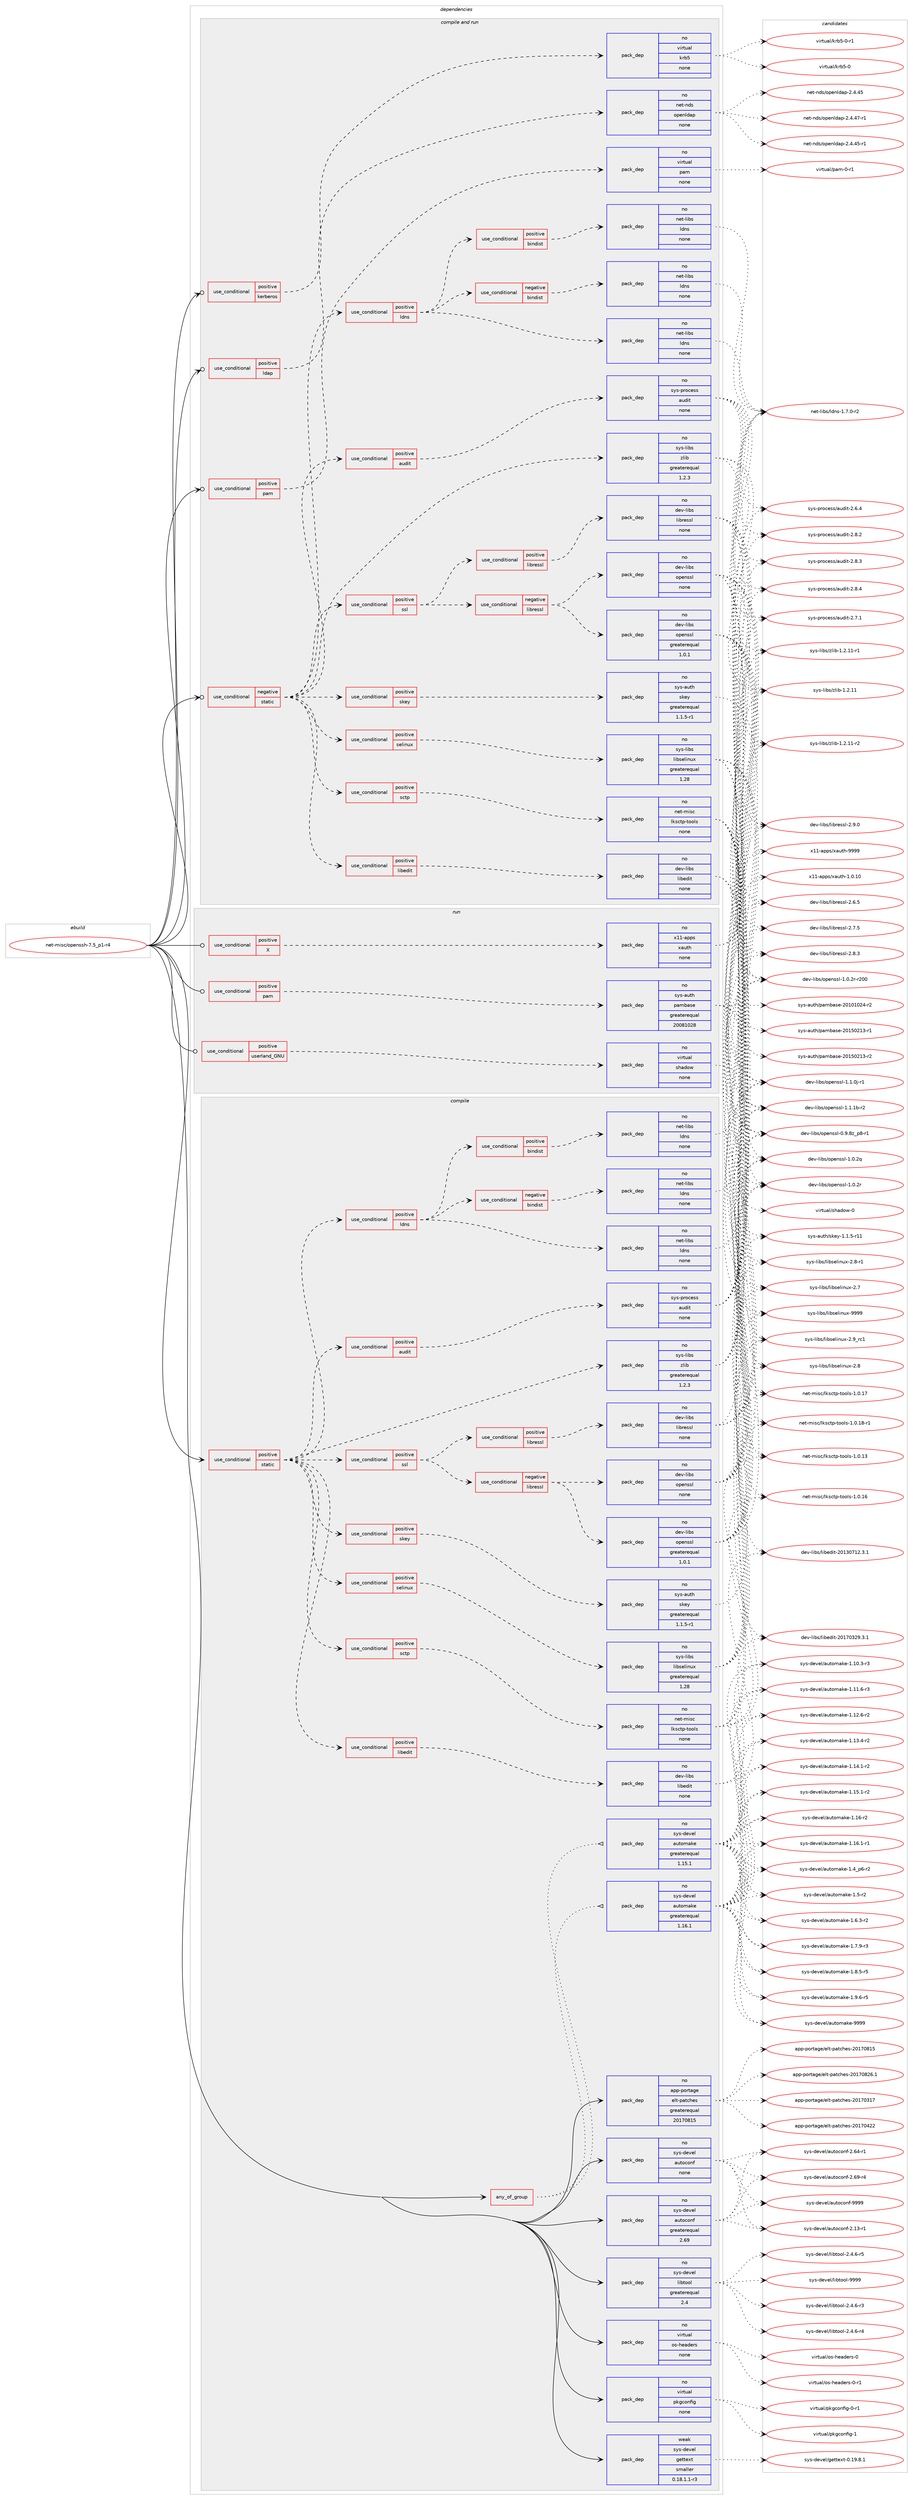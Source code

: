 digraph prolog {

# *************
# Graph options
# *************

newrank=true;
concentrate=true;
compound=true;
graph [rankdir=LR,fontname=Helvetica,fontsize=10,ranksep=1.5];#, ranksep=2.5, nodesep=0.2];
edge  [arrowhead=vee];
node  [fontname=Helvetica,fontsize=10];

# **********
# The ebuild
# **********

subgraph cluster_leftcol {
color=gray;
rank=same;
label=<<i>ebuild</i>>;
id [label="net-misc/openssh-7.5_p1-r4", color=red, width=4, href="../net-misc/openssh-7.5_p1-r4.svg"];
}

# ****************
# The dependencies
# ****************

subgraph cluster_midcol {
color=gray;
label=<<i>dependencies</i>>;
subgraph cluster_compile {
fillcolor="#eeeeee";
style=filled;
label=<<i>compile</i>>;
subgraph any26387 {
dependency1670422 [label=<<TABLE BORDER="0" CELLBORDER="1" CELLSPACING="0" CELLPADDING="4"><TR><TD CELLPADDING="10">any_of_group</TD></TR></TABLE>>, shape=none, color=red];subgraph pack1194341 {
dependency1670423 [label=<<TABLE BORDER="0" CELLBORDER="1" CELLSPACING="0" CELLPADDING="4" WIDTH="220"><TR><TD ROWSPAN="6" CELLPADDING="30">pack_dep</TD></TR><TR><TD WIDTH="110">no</TD></TR><TR><TD>sys-devel</TD></TR><TR><TD>automake</TD></TR><TR><TD>greaterequal</TD></TR><TR><TD>1.16.1</TD></TR></TABLE>>, shape=none, color=blue];
}
dependency1670422:e -> dependency1670423:w [weight=20,style="dotted",arrowhead="oinv"];
subgraph pack1194342 {
dependency1670424 [label=<<TABLE BORDER="0" CELLBORDER="1" CELLSPACING="0" CELLPADDING="4" WIDTH="220"><TR><TD ROWSPAN="6" CELLPADDING="30">pack_dep</TD></TR><TR><TD WIDTH="110">no</TD></TR><TR><TD>sys-devel</TD></TR><TR><TD>automake</TD></TR><TR><TD>greaterequal</TD></TR><TR><TD>1.15.1</TD></TR></TABLE>>, shape=none, color=blue];
}
dependency1670422:e -> dependency1670424:w [weight=20,style="dotted",arrowhead="oinv"];
}
id:e -> dependency1670422:w [weight=20,style="solid",arrowhead="vee"];
subgraph cond448886 {
dependency1670425 [label=<<TABLE BORDER="0" CELLBORDER="1" CELLSPACING="0" CELLPADDING="4"><TR><TD ROWSPAN="3" CELLPADDING="10">use_conditional</TD></TR><TR><TD>positive</TD></TR><TR><TD>static</TD></TR></TABLE>>, shape=none, color=red];
subgraph cond448887 {
dependency1670426 [label=<<TABLE BORDER="0" CELLBORDER="1" CELLSPACING="0" CELLPADDING="4"><TR><TD ROWSPAN="3" CELLPADDING="10">use_conditional</TD></TR><TR><TD>positive</TD></TR><TR><TD>audit</TD></TR></TABLE>>, shape=none, color=red];
subgraph pack1194343 {
dependency1670427 [label=<<TABLE BORDER="0" CELLBORDER="1" CELLSPACING="0" CELLPADDING="4" WIDTH="220"><TR><TD ROWSPAN="6" CELLPADDING="30">pack_dep</TD></TR><TR><TD WIDTH="110">no</TD></TR><TR><TD>sys-process</TD></TR><TR><TD>audit</TD></TR><TR><TD>none</TD></TR><TR><TD></TD></TR></TABLE>>, shape=none, color=blue];
}
dependency1670426:e -> dependency1670427:w [weight=20,style="dashed",arrowhead="vee"];
}
dependency1670425:e -> dependency1670426:w [weight=20,style="dashed",arrowhead="vee"];
subgraph cond448888 {
dependency1670428 [label=<<TABLE BORDER="0" CELLBORDER="1" CELLSPACING="0" CELLPADDING="4"><TR><TD ROWSPAN="3" CELLPADDING="10">use_conditional</TD></TR><TR><TD>positive</TD></TR><TR><TD>ldns</TD></TR></TABLE>>, shape=none, color=red];
subgraph pack1194344 {
dependency1670429 [label=<<TABLE BORDER="0" CELLBORDER="1" CELLSPACING="0" CELLPADDING="4" WIDTH="220"><TR><TD ROWSPAN="6" CELLPADDING="30">pack_dep</TD></TR><TR><TD WIDTH="110">no</TD></TR><TR><TD>net-libs</TD></TR><TR><TD>ldns</TD></TR><TR><TD>none</TD></TR><TR><TD></TD></TR></TABLE>>, shape=none, color=blue];
}
dependency1670428:e -> dependency1670429:w [weight=20,style="dashed",arrowhead="vee"];
subgraph cond448889 {
dependency1670430 [label=<<TABLE BORDER="0" CELLBORDER="1" CELLSPACING="0" CELLPADDING="4"><TR><TD ROWSPAN="3" CELLPADDING="10">use_conditional</TD></TR><TR><TD>negative</TD></TR><TR><TD>bindist</TD></TR></TABLE>>, shape=none, color=red];
subgraph pack1194345 {
dependency1670431 [label=<<TABLE BORDER="0" CELLBORDER="1" CELLSPACING="0" CELLPADDING="4" WIDTH="220"><TR><TD ROWSPAN="6" CELLPADDING="30">pack_dep</TD></TR><TR><TD WIDTH="110">no</TD></TR><TR><TD>net-libs</TD></TR><TR><TD>ldns</TD></TR><TR><TD>none</TD></TR><TR><TD></TD></TR></TABLE>>, shape=none, color=blue];
}
dependency1670430:e -> dependency1670431:w [weight=20,style="dashed",arrowhead="vee"];
}
dependency1670428:e -> dependency1670430:w [weight=20,style="dashed",arrowhead="vee"];
subgraph cond448890 {
dependency1670432 [label=<<TABLE BORDER="0" CELLBORDER="1" CELLSPACING="0" CELLPADDING="4"><TR><TD ROWSPAN="3" CELLPADDING="10">use_conditional</TD></TR><TR><TD>positive</TD></TR><TR><TD>bindist</TD></TR></TABLE>>, shape=none, color=red];
subgraph pack1194346 {
dependency1670433 [label=<<TABLE BORDER="0" CELLBORDER="1" CELLSPACING="0" CELLPADDING="4" WIDTH="220"><TR><TD ROWSPAN="6" CELLPADDING="30">pack_dep</TD></TR><TR><TD WIDTH="110">no</TD></TR><TR><TD>net-libs</TD></TR><TR><TD>ldns</TD></TR><TR><TD>none</TD></TR><TR><TD></TD></TR></TABLE>>, shape=none, color=blue];
}
dependency1670432:e -> dependency1670433:w [weight=20,style="dashed",arrowhead="vee"];
}
dependency1670428:e -> dependency1670432:w [weight=20,style="dashed",arrowhead="vee"];
}
dependency1670425:e -> dependency1670428:w [weight=20,style="dashed",arrowhead="vee"];
subgraph cond448891 {
dependency1670434 [label=<<TABLE BORDER="0" CELLBORDER="1" CELLSPACING="0" CELLPADDING="4"><TR><TD ROWSPAN="3" CELLPADDING="10">use_conditional</TD></TR><TR><TD>positive</TD></TR><TR><TD>libedit</TD></TR></TABLE>>, shape=none, color=red];
subgraph pack1194347 {
dependency1670435 [label=<<TABLE BORDER="0" CELLBORDER="1" CELLSPACING="0" CELLPADDING="4" WIDTH="220"><TR><TD ROWSPAN="6" CELLPADDING="30">pack_dep</TD></TR><TR><TD WIDTH="110">no</TD></TR><TR><TD>dev-libs</TD></TR><TR><TD>libedit</TD></TR><TR><TD>none</TD></TR><TR><TD></TD></TR></TABLE>>, shape=none, color=blue];
}
dependency1670434:e -> dependency1670435:w [weight=20,style="dashed",arrowhead="vee"];
}
dependency1670425:e -> dependency1670434:w [weight=20,style="dashed",arrowhead="vee"];
subgraph cond448892 {
dependency1670436 [label=<<TABLE BORDER="0" CELLBORDER="1" CELLSPACING="0" CELLPADDING="4"><TR><TD ROWSPAN="3" CELLPADDING="10">use_conditional</TD></TR><TR><TD>positive</TD></TR><TR><TD>sctp</TD></TR></TABLE>>, shape=none, color=red];
subgraph pack1194348 {
dependency1670437 [label=<<TABLE BORDER="0" CELLBORDER="1" CELLSPACING="0" CELLPADDING="4" WIDTH="220"><TR><TD ROWSPAN="6" CELLPADDING="30">pack_dep</TD></TR><TR><TD WIDTH="110">no</TD></TR><TR><TD>net-misc</TD></TR><TR><TD>lksctp-tools</TD></TR><TR><TD>none</TD></TR><TR><TD></TD></TR></TABLE>>, shape=none, color=blue];
}
dependency1670436:e -> dependency1670437:w [weight=20,style="dashed",arrowhead="vee"];
}
dependency1670425:e -> dependency1670436:w [weight=20,style="dashed",arrowhead="vee"];
subgraph cond448893 {
dependency1670438 [label=<<TABLE BORDER="0" CELLBORDER="1" CELLSPACING="0" CELLPADDING="4"><TR><TD ROWSPAN="3" CELLPADDING="10">use_conditional</TD></TR><TR><TD>positive</TD></TR><TR><TD>selinux</TD></TR></TABLE>>, shape=none, color=red];
subgraph pack1194349 {
dependency1670439 [label=<<TABLE BORDER="0" CELLBORDER="1" CELLSPACING="0" CELLPADDING="4" WIDTH="220"><TR><TD ROWSPAN="6" CELLPADDING="30">pack_dep</TD></TR><TR><TD WIDTH="110">no</TD></TR><TR><TD>sys-libs</TD></TR><TR><TD>libselinux</TD></TR><TR><TD>greaterequal</TD></TR><TR><TD>1.28</TD></TR></TABLE>>, shape=none, color=blue];
}
dependency1670438:e -> dependency1670439:w [weight=20,style="dashed",arrowhead="vee"];
}
dependency1670425:e -> dependency1670438:w [weight=20,style="dashed",arrowhead="vee"];
subgraph cond448894 {
dependency1670440 [label=<<TABLE BORDER="0" CELLBORDER="1" CELLSPACING="0" CELLPADDING="4"><TR><TD ROWSPAN="3" CELLPADDING="10">use_conditional</TD></TR><TR><TD>positive</TD></TR><TR><TD>skey</TD></TR></TABLE>>, shape=none, color=red];
subgraph pack1194350 {
dependency1670441 [label=<<TABLE BORDER="0" CELLBORDER="1" CELLSPACING="0" CELLPADDING="4" WIDTH="220"><TR><TD ROWSPAN="6" CELLPADDING="30">pack_dep</TD></TR><TR><TD WIDTH="110">no</TD></TR><TR><TD>sys-auth</TD></TR><TR><TD>skey</TD></TR><TR><TD>greaterequal</TD></TR><TR><TD>1.1.5-r1</TD></TR></TABLE>>, shape=none, color=blue];
}
dependency1670440:e -> dependency1670441:w [weight=20,style="dashed",arrowhead="vee"];
}
dependency1670425:e -> dependency1670440:w [weight=20,style="dashed",arrowhead="vee"];
subgraph cond448895 {
dependency1670442 [label=<<TABLE BORDER="0" CELLBORDER="1" CELLSPACING="0" CELLPADDING="4"><TR><TD ROWSPAN="3" CELLPADDING="10">use_conditional</TD></TR><TR><TD>positive</TD></TR><TR><TD>ssl</TD></TR></TABLE>>, shape=none, color=red];
subgraph cond448896 {
dependency1670443 [label=<<TABLE BORDER="0" CELLBORDER="1" CELLSPACING="0" CELLPADDING="4"><TR><TD ROWSPAN="3" CELLPADDING="10">use_conditional</TD></TR><TR><TD>negative</TD></TR><TR><TD>libressl</TD></TR></TABLE>>, shape=none, color=red];
subgraph pack1194351 {
dependency1670444 [label=<<TABLE BORDER="0" CELLBORDER="1" CELLSPACING="0" CELLPADDING="4" WIDTH="220"><TR><TD ROWSPAN="6" CELLPADDING="30">pack_dep</TD></TR><TR><TD WIDTH="110">no</TD></TR><TR><TD>dev-libs</TD></TR><TR><TD>openssl</TD></TR><TR><TD>greaterequal</TD></TR><TR><TD>1.0.1</TD></TR></TABLE>>, shape=none, color=blue];
}
dependency1670443:e -> dependency1670444:w [weight=20,style="dashed",arrowhead="vee"];
subgraph pack1194352 {
dependency1670445 [label=<<TABLE BORDER="0" CELLBORDER="1" CELLSPACING="0" CELLPADDING="4" WIDTH="220"><TR><TD ROWSPAN="6" CELLPADDING="30">pack_dep</TD></TR><TR><TD WIDTH="110">no</TD></TR><TR><TD>dev-libs</TD></TR><TR><TD>openssl</TD></TR><TR><TD>none</TD></TR><TR><TD></TD></TR></TABLE>>, shape=none, color=blue];
}
dependency1670443:e -> dependency1670445:w [weight=20,style="dashed",arrowhead="vee"];
}
dependency1670442:e -> dependency1670443:w [weight=20,style="dashed",arrowhead="vee"];
subgraph cond448897 {
dependency1670446 [label=<<TABLE BORDER="0" CELLBORDER="1" CELLSPACING="0" CELLPADDING="4"><TR><TD ROWSPAN="3" CELLPADDING="10">use_conditional</TD></TR><TR><TD>positive</TD></TR><TR><TD>libressl</TD></TR></TABLE>>, shape=none, color=red];
subgraph pack1194353 {
dependency1670447 [label=<<TABLE BORDER="0" CELLBORDER="1" CELLSPACING="0" CELLPADDING="4" WIDTH="220"><TR><TD ROWSPAN="6" CELLPADDING="30">pack_dep</TD></TR><TR><TD WIDTH="110">no</TD></TR><TR><TD>dev-libs</TD></TR><TR><TD>libressl</TD></TR><TR><TD>none</TD></TR><TR><TD></TD></TR></TABLE>>, shape=none, color=blue];
}
dependency1670446:e -> dependency1670447:w [weight=20,style="dashed",arrowhead="vee"];
}
dependency1670442:e -> dependency1670446:w [weight=20,style="dashed",arrowhead="vee"];
}
dependency1670425:e -> dependency1670442:w [weight=20,style="dashed",arrowhead="vee"];
subgraph pack1194354 {
dependency1670448 [label=<<TABLE BORDER="0" CELLBORDER="1" CELLSPACING="0" CELLPADDING="4" WIDTH="220"><TR><TD ROWSPAN="6" CELLPADDING="30">pack_dep</TD></TR><TR><TD WIDTH="110">no</TD></TR><TR><TD>sys-libs</TD></TR><TR><TD>zlib</TD></TR><TR><TD>greaterequal</TD></TR><TR><TD>1.2.3</TD></TR></TABLE>>, shape=none, color=blue];
}
dependency1670425:e -> dependency1670448:w [weight=20,style="dashed",arrowhead="vee"];
}
id:e -> dependency1670425:w [weight=20,style="solid",arrowhead="vee"];
subgraph pack1194355 {
dependency1670449 [label=<<TABLE BORDER="0" CELLBORDER="1" CELLSPACING="0" CELLPADDING="4" WIDTH="220"><TR><TD ROWSPAN="6" CELLPADDING="30">pack_dep</TD></TR><TR><TD WIDTH="110">no</TD></TR><TR><TD>app-portage</TD></TR><TR><TD>elt-patches</TD></TR><TR><TD>greaterequal</TD></TR><TR><TD>20170815</TD></TR></TABLE>>, shape=none, color=blue];
}
id:e -> dependency1670449:w [weight=20,style="solid",arrowhead="vee"];
subgraph pack1194356 {
dependency1670450 [label=<<TABLE BORDER="0" CELLBORDER="1" CELLSPACING="0" CELLPADDING="4" WIDTH="220"><TR><TD ROWSPAN="6" CELLPADDING="30">pack_dep</TD></TR><TR><TD WIDTH="110">no</TD></TR><TR><TD>sys-devel</TD></TR><TR><TD>autoconf</TD></TR><TR><TD>greaterequal</TD></TR><TR><TD>2.69</TD></TR></TABLE>>, shape=none, color=blue];
}
id:e -> dependency1670450:w [weight=20,style="solid",arrowhead="vee"];
subgraph pack1194357 {
dependency1670451 [label=<<TABLE BORDER="0" CELLBORDER="1" CELLSPACING="0" CELLPADDING="4" WIDTH="220"><TR><TD ROWSPAN="6" CELLPADDING="30">pack_dep</TD></TR><TR><TD WIDTH="110">no</TD></TR><TR><TD>sys-devel</TD></TR><TR><TD>autoconf</TD></TR><TR><TD>none</TD></TR><TR><TD></TD></TR></TABLE>>, shape=none, color=blue];
}
id:e -> dependency1670451:w [weight=20,style="solid",arrowhead="vee"];
subgraph pack1194358 {
dependency1670452 [label=<<TABLE BORDER="0" CELLBORDER="1" CELLSPACING="0" CELLPADDING="4" WIDTH="220"><TR><TD ROWSPAN="6" CELLPADDING="30">pack_dep</TD></TR><TR><TD WIDTH="110">no</TD></TR><TR><TD>sys-devel</TD></TR><TR><TD>libtool</TD></TR><TR><TD>greaterequal</TD></TR><TR><TD>2.4</TD></TR></TABLE>>, shape=none, color=blue];
}
id:e -> dependency1670452:w [weight=20,style="solid",arrowhead="vee"];
subgraph pack1194359 {
dependency1670453 [label=<<TABLE BORDER="0" CELLBORDER="1" CELLSPACING="0" CELLPADDING="4" WIDTH="220"><TR><TD ROWSPAN="6" CELLPADDING="30">pack_dep</TD></TR><TR><TD WIDTH="110">no</TD></TR><TR><TD>virtual</TD></TR><TR><TD>os-headers</TD></TR><TR><TD>none</TD></TR><TR><TD></TD></TR></TABLE>>, shape=none, color=blue];
}
id:e -> dependency1670453:w [weight=20,style="solid",arrowhead="vee"];
subgraph pack1194360 {
dependency1670454 [label=<<TABLE BORDER="0" CELLBORDER="1" CELLSPACING="0" CELLPADDING="4" WIDTH="220"><TR><TD ROWSPAN="6" CELLPADDING="30">pack_dep</TD></TR><TR><TD WIDTH="110">no</TD></TR><TR><TD>virtual</TD></TR><TR><TD>pkgconfig</TD></TR><TR><TD>none</TD></TR><TR><TD></TD></TR></TABLE>>, shape=none, color=blue];
}
id:e -> dependency1670454:w [weight=20,style="solid",arrowhead="vee"];
subgraph pack1194361 {
dependency1670455 [label=<<TABLE BORDER="0" CELLBORDER="1" CELLSPACING="0" CELLPADDING="4" WIDTH="220"><TR><TD ROWSPAN="6" CELLPADDING="30">pack_dep</TD></TR><TR><TD WIDTH="110">weak</TD></TR><TR><TD>sys-devel</TD></TR><TR><TD>gettext</TD></TR><TR><TD>smaller</TD></TR><TR><TD>0.18.1.1-r3</TD></TR></TABLE>>, shape=none, color=blue];
}
id:e -> dependency1670455:w [weight=20,style="solid",arrowhead="vee"];
}
subgraph cluster_compileandrun {
fillcolor="#eeeeee";
style=filled;
label=<<i>compile and run</i>>;
subgraph cond448898 {
dependency1670456 [label=<<TABLE BORDER="0" CELLBORDER="1" CELLSPACING="0" CELLPADDING="4"><TR><TD ROWSPAN="3" CELLPADDING="10">use_conditional</TD></TR><TR><TD>negative</TD></TR><TR><TD>static</TD></TR></TABLE>>, shape=none, color=red];
subgraph cond448899 {
dependency1670457 [label=<<TABLE BORDER="0" CELLBORDER="1" CELLSPACING="0" CELLPADDING="4"><TR><TD ROWSPAN="3" CELLPADDING="10">use_conditional</TD></TR><TR><TD>positive</TD></TR><TR><TD>audit</TD></TR></TABLE>>, shape=none, color=red];
subgraph pack1194362 {
dependency1670458 [label=<<TABLE BORDER="0" CELLBORDER="1" CELLSPACING="0" CELLPADDING="4" WIDTH="220"><TR><TD ROWSPAN="6" CELLPADDING="30">pack_dep</TD></TR><TR><TD WIDTH="110">no</TD></TR><TR><TD>sys-process</TD></TR><TR><TD>audit</TD></TR><TR><TD>none</TD></TR><TR><TD></TD></TR></TABLE>>, shape=none, color=blue];
}
dependency1670457:e -> dependency1670458:w [weight=20,style="dashed",arrowhead="vee"];
}
dependency1670456:e -> dependency1670457:w [weight=20,style="dashed",arrowhead="vee"];
subgraph cond448900 {
dependency1670459 [label=<<TABLE BORDER="0" CELLBORDER="1" CELLSPACING="0" CELLPADDING="4"><TR><TD ROWSPAN="3" CELLPADDING="10">use_conditional</TD></TR><TR><TD>positive</TD></TR><TR><TD>ldns</TD></TR></TABLE>>, shape=none, color=red];
subgraph pack1194363 {
dependency1670460 [label=<<TABLE BORDER="0" CELLBORDER="1" CELLSPACING="0" CELLPADDING="4" WIDTH="220"><TR><TD ROWSPAN="6" CELLPADDING="30">pack_dep</TD></TR><TR><TD WIDTH="110">no</TD></TR><TR><TD>net-libs</TD></TR><TR><TD>ldns</TD></TR><TR><TD>none</TD></TR><TR><TD></TD></TR></TABLE>>, shape=none, color=blue];
}
dependency1670459:e -> dependency1670460:w [weight=20,style="dashed",arrowhead="vee"];
subgraph cond448901 {
dependency1670461 [label=<<TABLE BORDER="0" CELLBORDER="1" CELLSPACING="0" CELLPADDING="4"><TR><TD ROWSPAN="3" CELLPADDING="10">use_conditional</TD></TR><TR><TD>negative</TD></TR><TR><TD>bindist</TD></TR></TABLE>>, shape=none, color=red];
subgraph pack1194364 {
dependency1670462 [label=<<TABLE BORDER="0" CELLBORDER="1" CELLSPACING="0" CELLPADDING="4" WIDTH="220"><TR><TD ROWSPAN="6" CELLPADDING="30">pack_dep</TD></TR><TR><TD WIDTH="110">no</TD></TR><TR><TD>net-libs</TD></TR><TR><TD>ldns</TD></TR><TR><TD>none</TD></TR><TR><TD></TD></TR></TABLE>>, shape=none, color=blue];
}
dependency1670461:e -> dependency1670462:w [weight=20,style="dashed",arrowhead="vee"];
}
dependency1670459:e -> dependency1670461:w [weight=20,style="dashed",arrowhead="vee"];
subgraph cond448902 {
dependency1670463 [label=<<TABLE BORDER="0" CELLBORDER="1" CELLSPACING="0" CELLPADDING="4"><TR><TD ROWSPAN="3" CELLPADDING="10">use_conditional</TD></TR><TR><TD>positive</TD></TR><TR><TD>bindist</TD></TR></TABLE>>, shape=none, color=red];
subgraph pack1194365 {
dependency1670464 [label=<<TABLE BORDER="0" CELLBORDER="1" CELLSPACING="0" CELLPADDING="4" WIDTH="220"><TR><TD ROWSPAN="6" CELLPADDING="30">pack_dep</TD></TR><TR><TD WIDTH="110">no</TD></TR><TR><TD>net-libs</TD></TR><TR><TD>ldns</TD></TR><TR><TD>none</TD></TR><TR><TD></TD></TR></TABLE>>, shape=none, color=blue];
}
dependency1670463:e -> dependency1670464:w [weight=20,style="dashed",arrowhead="vee"];
}
dependency1670459:e -> dependency1670463:w [weight=20,style="dashed",arrowhead="vee"];
}
dependency1670456:e -> dependency1670459:w [weight=20,style="dashed",arrowhead="vee"];
subgraph cond448903 {
dependency1670465 [label=<<TABLE BORDER="0" CELLBORDER="1" CELLSPACING="0" CELLPADDING="4"><TR><TD ROWSPAN="3" CELLPADDING="10">use_conditional</TD></TR><TR><TD>positive</TD></TR><TR><TD>libedit</TD></TR></TABLE>>, shape=none, color=red];
subgraph pack1194366 {
dependency1670466 [label=<<TABLE BORDER="0" CELLBORDER="1" CELLSPACING="0" CELLPADDING="4" WIDTH="220"><TR><TD ROWSPAN="6" CELLPADDING="30">pack_dep</TD></TR><TR><TD WIDTH="110">no</TD></TR><TR><TD>dev-libs</TD></TR><TR><TD>libedit</TD></TR><TR><TD>none</TD></TR><TR><TD></TD></TR></TABLE>>, shape=none, color=blue];
}
dependency1670465:e -> dependency1670466:w [weight=20,style="dashed",arrowhead="vee"];
}
dependency1670456:e -> dependency1670465:w [weight=20,style="dashed",arrowhead="vee"];
subgraph cond448904 {
dependency1670467 [label=<<TABLE BORDER="0" CELLBORDER="1" CELLSPACING="0" CELLPADDING="4"><TR><TD ROWSPAN="3" CELLPADDING="10">use_conditional</TD></TR><TR><TD>positive</TD></TR><TR><TD>sctp</TD></TR></TABLE>>, shape=none, color=red];
subgraph pack1194367 {
dependency1670468 [label=<<TABLE BORDER="0" CELLBORDER="1" CELLSPACING="0" CELLPADDING="4" WIDTH="220"><TR><TD ROWSPAN="6" CELLPADDING="30">pack_dep</TD></TR><TR><TD WIDTH="110">no</TD></TR><TR><TD>net-misc</TD></TR><TR><TD>lksctp-tools</TD></TR><TR><TD>none</TD></TR><TR><TD></TD></TR></TABLE>>, shape=none, color=blue];
}
dependency1670467:e -> dependency1670468:w [weight=20,style="dashed",arrowhead="vee"];
}
dependency1670456:e -> dependency1670467:w [weight=20,style="dashed",arrowhead="vee"];
subgraph cond448905 {
dependency1670469 [label=<<TABLE BORDER="0" CELLBORDER="1" CELLSPACING="0" CELLPADDING="4"><TR><TD ROWSPAN="3" CELLPADDING="10">use_conditional</TD></TR><TR><TD>positive</TD></TR><TR><TD>selinux</TD></TR></TABLE>>, shape=none, color=red];
subgraph pack1194368 {
dependency1670470 [label=<<TABLE BORDER="0" CELLBORDER="1" CELLSPACING="0" CELLPADDING="4" WIDTH="220"><TR><TD ROWSPAN="6" CELLPADDING="30">pack_dep</TD></TR><TR><TD WIDTH="110">no</TD></TR><TR><TD>sys-libs</TD></TR><TR><TD>libselinux</TD></TR><TR><TD>greaterequal</TD></TR><TR><TD>1.28</TD></TR></TABLE>>, shape=none, color=blue];
}
dependency1670469:e -> dependency1670470:w [weight=20,style="dashed",arrowhead="vee"];
}
dependency1670456:e -> dependency1670469:w [weight=20,style="dashed",arrowhead="vee"];
subgraph cond448906 {
dependency1670471 [label=<<TABLE BORDER="0" CELLBORDER="1" CELLSPACING="0" CELLPADDING="4"><TR><TD ROWSPAN="3" CELLPADDING="10">use_conditional</TD></TR><TR><TD>positive</TD></TR><TR><TD>skey</TD></TR></TABLE>>, shape=none, color=red];
subgraph pack1194369 {
dependency1670472 [label=<<TABLE BORDER="0" CELLBORDER="1" CELLSPACING="0" CELLPADDING="4" WIDTH="220"><TR><TD ROWSPAN="6" CELLPADDING="30">pack_dep</TD></TR><TR><TD WIDTH="110">no</TD></TR><TR><TD>sys-auth</TD></TR><TR><TD>skey</TD></TR><TR><TD>greaterequal</TD></TR><TR><TD>1.1.5-r1</TD></TR></TABLE>>, shape=none, color=blue];
}
dependency1670471:e -> dependency1670472:w [weight=20,style="dashed",arrowhead="vee"];
}
dependency1670456:e -> dependency1670471:w [weight=20,style="dashed",arrowhead="vee"];
subgraph cond448907 {
dependency1670473 [label=<<TABLE BORDER="0" CELLBORDER="1" CELLSPACING="0" CELLPADDING="4"><TR><TD ROWSPAN="3" CELLPADDING="10">use_conditional</TD></TR><TR><TD>positive</TD></TR><TR><TD>ssl</TD></TR></TABLE>>, shape=none, color=red];
subgraph cond448908 {
dependency1670474 [label=<<TABLE BORDER="0" CELLBORDER="1" CELLSPACING="0" CELLPADDING="4"><TR><TD ROWSPAN="3" CELLPADDING="10">use_conditional</TD></TR><TR><TD>negative</TD></TR><TR><TD>libressl</TD></TR></TABLE>>, shape=none, color=red];
subgraph pack1194370 {
dependency1670475 [label=<<TABLE BORDER="0" CELLBORDER="1" CELLSPACING="0" CELLPADDING="4" WIDTH="220"><TR><TD ROWSPAN="6" CELLPADDING="30">pack_dep</TD></TR><TR><TD WIDTH="110">no</TD></TR><TR><TD>dev-libs</TD></TR><TR><TD>openssl</TD></TR><TR><TD>greaterequal</TD></TR><TR><TD>1.0.1</TD></TR></TABLE>>, shape=none, color=blue];
}
dependency1670474:e -> dependency1670475:w [weight=20,style="dashed",arrowhead="vee"];
subgraph pack1194371 {
dependency1670476 [label=<<TABLE BORDER="0" CELLBORDER="1" CELLSPACING="0" CELLPADDING="4" WIDTH="220"><TR><TD ROWSPAN="6" CELLPADDING="30">pack_dep</TD></TR><TR><TD WIDTH="110">no</TD></TR><TR><TD>dev-libs</TD></TR><TR><TD>openssl</TD></TR><TR><TD>none</TD></TR><TR><TD></TD></TR></TABLE>>, shape=none, color=blue];
}
dependency1670474:e -> dependency1670476:w [weight=20,style="dashed",arrowhead="vee"];
}
dependency1670473:e -> dependency1670474:w [weight=20,style="dashed",arrowhead="vee"];
subgraph cond448909 {
dependency1670477 [label=<<TABLE BORDER="0" CELLBORDER="1" CELLSPACING="0" CELLPADDING="4"><TR><TD ROWSPAN="3" CELLPADDING="10">use_conditional</TD></TR><TR><TD>positive</TD></TR><TR><TD>libressl</TD></TR></TABLE>>, shape=none, color=red];
subgraph pack1194372 {
dependency1670478 [label=<<TABLE BORDER="0" CELLBORDER="1" CELLSPACING="0" CELLPADDING="4" WIDTH="220"><TR><TD ROWSPAN="6" CELLPADDING="30">pack_dep</TD></TR><TR><TD WIDTH="110">no</TD></TR><TR><TD>dev-libs</TD></TR><TR><TD>libressl</TD></TR><TR><TD>none</TD></TR><TR><TD></TD></TR></TABLE>>, shape=none, color=blue];
}
dependency1670477:e -> dependency1670478:w [weight=20,style="dashed",arrowhead="vee"];
}
dependency1670473:e -> dependency1670477:w [weight=20,style="dashed",arrowhead="vee"];
}
dependency1670456:e -> dependency1670473:w [weight=20,style="dashed",arrowhead="vee"];
subgraph pack1194373 {
dependency1670479 [label=<<TABLE BORDER="0" CELLBORDER="1" CELLSPACING="0" CELLPADDING="4" WIDTH="220"><TR><TD ROWSPAN="6" CELLPADDING="30">pack_dep</TD></TR><TR><TD WIDTH="110">no</TD></TR><TR><TD>sys-libs</TD></TR><TR><TD>zlib</TD></TR><TR><TD>greaterequal</TD></TR><TR><TD>1.2.3</TD></TR></TABLE>>, shape=none, color=blue];
}
dependency1670456:e -> dependency1670479:w [weight=20,style="dashed",arrowhead="vee"];
}
id:e -> dependency1670456:w [weight=20,style="solid",arrowhead="odotvee"];
subgraph cond448910 {
dependency1670480 [label=<<TABLE BORDER="0" CELLBORDER="1" CELLSPACING="0" CELLPADDING="4"><TR><TD ROWSPAN="3" CELLPADDING="10">use_conditional</TD></TR><TR><TD>positive</TD></TR><TR><TD>kerberos</TD></TR></TABLE>>, shape=none, color=red];
subgraph pack1194374 {
dependency1670481 [label=<<TABLE BORDER="0" CELLBORDER="1" CELLSPACING="0" CELLPADDING="4" WIDTH="220"><TR><TD ROWSPAN="6" CELLPADDING="30">pack_dep</TD></TR><TR><TD WIDTH="110">no</TD></TR><TR><TD>virtual</TD></TR><TR><TD>krb5</TD></TR><TR><TD>none</TD></TR><TR><TD></TD></TR></TABLE>>, shape=none, color=blue];
}
dependency1670480:e -> dependency1670481:w [weight=20,style="dashed",arrowhead="vee"];
}
id:e -> dependency1670480:w [weight=20,style="solid",arrowhead="odotvee"];
subgraph cond448911 {
dependency1670482 [label=<<TABLE BORDER="0" CELLBORDER="1" CELLSPACING="0" CELLPADDING="4"><TR><TD ROWSPAN="3" CELLPADDING="10">use_conditional</TD></TR><TR><TD>positive</TD></TR><TR><TD>ldap</TD></TR></TABLE>>, shape=none, color=red];
subgraph pack1194375 {
dependency1670483 [label=<<TABLE BORDER="0" CELLBORDER="1" CELLSPACING="0" CELLPADDING="4" WIDTH="220"><TR><TD ROWSPAN="6" CELLPADDING="30">pack_dep</TD></TR><TR><TD WIDTH="110">no</TD></TR><TR><TD>net-nds</TD></TR><TR><TD>openldap</TD></TR><TR><TD>none</TD></TR><TR><TD></TD></TR></TABLE>>, shape=none, color=blue];
}
dependency1670482:e -> dependency1670483:w [weight=20,style="dashed",arrowhead="vee"];
}
id:e -> dependency1670482:w [weight=20,style="solid",arrowhead="odotvee"];
subgraph cond448912 {
dependency1670484 [label=<<TABLE BORDER="0" CELLBORDER="1" CELLSPACING="0" CELLPADDING="4"><TR><TD ROWSPAN="3" CELLPADDING="10">use_conditional</TD></TR><TR><TD>positive</TD></TR><TR><TD>pam</TD></TR></TABLE>>, shape=none, color=red];
subgraph pack1194376 {
dependency1670485 [label=<<TABLE BORDER="0" CELLBORDER="1" CELLSPACING="0" CELLPADDING="4" WIDTH="220"><TR><TD ROWSPAN="6" CELLPADDING="30">pack_dep</TD></TR><TR><TD WIDTH="110">no</TD></TR><TR><TD>virtual</TD></TR><TR><TD>pam</TD></TR><TR><TD>none</TD></TR><TR><TD></TD></TR></TABLE>>, shape=none, color=blue];
}
dependency1670484:e -> dependency1670485:w [weight=20,style="dashed",arrowhead="vee"];
}
id:e -> dependency1670484:w [weight=20,style="solid",arrowhead="odotvee"];
}
subgraph cluster_run {
fillcolor="#eeeeee";
style=filled;
label=<<i>run</i>>;
subgraph cond448913 {
dependency1670486 [label=<<TABLE BORDER="0" CELLBORDER="1" CELLSPACING="0" CELLPADDING="4"><TR><TD ROWSPAN="3" CELLPADDING="10">use_conditional</TD></TR><TR><TD>positive</TD></TR><TR><TD>X</TD></TR></TABLE>>, shape=none, color=red];
subgraph pack1194377 {
dependency1670487 [label=<<TABLE BORDER="0" CELLBORDER="1" CELLSPACING="0" CELLPADDING="4" WIDTH="220"><TR><TD ROWSPAN="6" CELLPADDING="30">pack_dep</TD></TR><TR><TD WIDTH="110">no</TD></TR><TR><TD>x11-apps</TD></TR><TR><TD>xauth</TD></TR><TR><TD>none</TD></TR><TR><TD></TD></TR></TABLE>>, shape=none, color=blue];
}
dependency1670486:e -> dependency1670487:w [weight=20,style="dashed",arrowhead="vee"];
}
id:e -> dependency1670486:w [weight=20,style="solid",arrowhead="odot"];
subgraph cond448914 {
dependency1670488 [label=<<TABLE BORDER="0" CELLBORDER="1" CELLSPACING="0" CELLPADDING="4"><TR><TD ROWSPAN="3" CELLPADDING="10">use_conditional</TD></TR><TR><TD>positive</TD></TR><TR><TD>pam</TD></TR></TABLE>>, shape=none, color=red];
subgraph pack1194378 {
dependency1670489 [label=<<TABLE BORDER="0" CELLBORDER="1" CELLSPACING="0" CELLPADDING="4" WIDTH="220"><TR><TD ROWSPAN="6" CELLPADDING="30">pack_dep</TD></TR><TR><TD WIDTH="110">no</TD></TR><TR><TD>sys-auth</TD></TR><TR><TD>pambase</TD></TR><TR><TD>greaterequal</TD></TR><TR><TD>20081028</TD></TR></TABLE>>, shape=none, color=blue];
}
dependency1670488:e -> dependency1670489:w [weight=20,style="dashed",arrowhead="vee"];
}
id:e -> dependency1670488:w [weight=20,style="solid",arrowhead="odot"];
subgraph cond448915 {
dependency1670490 [label=<<TABLE BORDER="0" CELLBORDER="1" CELLSPACING="0" CELLPADDING="4"><TR><TD ROWSPAN="3" CELLPADDING="10">use_conditional</TD></TR><TR><TD>positive</TD></TR><TR><TD>userland_GNU</TD></TR></TABLE>>, shape=none, color=red];
subgraph pack1194379 {
dependency1670491 [label=<<TABLE BORDER="0" CELLBORDER="1" CELLSPACING="0" CELLPADDING="4" WIDTH="220"><TR><TD ROWSPAN="6" CELLPADDING="30">pack_dep</TD></TR><TR><TD WIDTH="110">no</TD></TR><TR><TD>virtual</TD></TR><TR><TD>shadow</TD></TR><TR><TD>none</TD></TR><TR><TD></TD></TR></TABLE>>, shape=none, color=blue];
}
dependency1670490:e -> dependency1670491:w [weight=20,style="dashed",arrowhead="vee"];
}
id:e -> dependency1670490:w [weight=20,style="solid",arrowhead="odot"];
}
}

# **************
# The candidates
# **************

subgraph cluster_choices {
rank=same;
color=gray;
label=<<i>candidates</i>>;

subgraph choice1194341 {
color=black;
nodesep=1;
choice11512111545100101118101108479711711611110997107101454946494846514511451 [label="sys-devel/automake-1.10.3-r3", color=red, width=4,href="../sys-devel/automake-1.10.3-r3.svg"];
choice11512111545100101118101108479711711611110997107101454946494946544511451 [label="sys-devel/automake-1.11.6-r3", color=red, width=4,href="../sys-devel/automake-1.11.6-r3.svg"];
choice11512111545100101118101108479711711611110997107101454946495046544511450 [label="sys-devel/automake-1.12.6-r2", color=red, width=4,href="../sys-devel/automake-1.12.6-r2.svg"];
choice11512111545100101118101108479711711611110997107101454946495146524511450 [label="sys-devel/automake-1.13.4-r2", color=red, width=4,href="../sys-devel/automake-1.13.4-r2.svg"];
choice11512111545100101118101108479711711611110997107101454946495246494511450 [label="sys-devel/automake-1.14.1-r2", color=red, width=4,href="../sys-devel/automake-1.14.1-r2.svg"];
choice11512111545100101118101108479711711611110997107101454946495346494511450 [label="sys-devel/automake-1.15.1-r2", color=red, width=4,href="../sys-devel/automake-1.15.1-r2.svg"];
choice1151211154510010111810110847971171161111099710710145494649544511450 [label="sys-devel/automake-1.16-r2", color=red, width=4,href="../sys-devel/automake-1.16-r2.svg"];
choice11512111545100101118101108479711711611110997107101454946495446494511449 [label="sys-devel/automake-1.16.1-r1", color=red, width=4,href="../sys-devel/automake-1.16.1-r1.svg"];
choice115121115451001011181011084797117116111109971071014549465295112544511450 [label="sys-devel/automake-1.4_p6-r2", color=red, width=4,href="../sys-devel/automake-1.4_p6-r2.svg"];
choice11512111545100101118101108479711711611110997107101454946534511450 [label="sys-devel/automake-1.5-r2", color=red, width=4,href="../sys-devel/automake-1.5-r2.svg"];
choice115121115451001011181011084797117116111109971071014549465446514511450 [label="sys-devel/automake-1.6.3-r2", color=red, width=4,href="../sys-devel/automake-1.6.3-r2.svg"];
choice115121115451001011181011084797117116111109971071014549465546574511451 [label="sys-devel/automake-1.7.9-r3", color=red, width=4,href="../sys-devel/automake-1.7.9-r3.svg"];
choice115121115451001011181011084797117116111109971071014549465646534511453 [label="sys-devel/automake-1.8.5-r5", color=red, width=4,href="../sys-devel/automake-1.8.5-r5.svg"];
choice115121115451001011181011084797117116111109971071014549465746544511453 [label="sys-devel/automake-1.9.6-r5", color=red, width=4,href="../sys-devel/automake-1.9.6-r5.svg"];
choice115121115451001011181011084797117116111109971071014557575757 [label="sys-devel/automake-9999", color=red, width=4,href="../sys-devel/automake-9999.svg"];
dependency1670423:e -> choice11512111545100101118101108479711711611110997107101454946494846514511451:w [style=dotted,weight="100"];
dependency1670423:e -> choice11512111545100101118101108479711711611110997107101454946494946544511451:w [style=dotted,weight="100"];
dependency1670423:e -> choice11512111545100101118101108479711711611110997107101454946495046544511450:w [style=dotted,weight="100"];
dependency1670423:e -> choice11512111545100101118101108479711711611110997107101454946495146524511450:w [style=dotted,weight="100"];
dependency1670423:e -> choice11512111545100101118101108479711711611110997107101454946495246494511450:w [style=dotted,weight="100"];
dependency1670423:e -> choice11512111545100101118101108479711711611110997107101454946495346494511450:w [style=dotted,weight="100"];
dependency1670423:e -> choice1151211154510010111810110847971171161111099710710145494649544511450:w [style=dotted,weight="100"];
dependency1670423:e -> choice11512111545100101118101108479711711611110997107101454946495446494511449:w [style=dotted,weight="100"];
dependency1670423:e -> choice115121115451001011181011084797117116111109971071014549465295112544511450:w [style=dotted,weight="100"];
dependency1670423:e -> choice11512111545100101118101108479711711611110997107101454946534511450:w [style=dotted,weight="100"];
dependency1670423:e -> choice115121115451001011181011084797117116111109971071014549465446514511450:w [style=dotted,weight="100"];
dependency1670423:e -> choice115121115451001011181011084797117116111109971071014549465546574511451:w [style=dotted,weight="100"];
dependency1670423:e -> choice115121115451001011181011084797117116111109971071014549465646534511453:w [style=dotted,weight="100"];
dependency1670423:e -> choice115121115451001011181011084797117116111109971071014549465746544511453:w [style=dotted,weight="100"];
dependency1670423:e -> choice115121115451001011181011084797117116111109971071014557575757:w [style=dotted,weight="100"];
}
subgraph choice1194342 {
color=black;
nodesep=1;
choice11512111545100101118101108479711711611110997107101454946494846514511451 [label="sys-devel/automake-1.10.3-r3", color=red, width=4,href="../sys-devel/automake-1.10.3-r3.svg"];
choice11512111545100101118101108479711711611110997107101454946494946544511451 [label="sys-devel/automake-1.11.6-r3", color=red, width=4,href="../sys-devel/automake-1.11.6-r3.svg"];
choice11512111545100101118101108479711711611110997107101454946495046544511450 [label="sys-devel/automake-1.12.6-r2", color=red, width=4,href="../sys-devel/automake-1.12.6-r2.svg"];
choice11512111545100101118101108479711711611110997107101454946495146524511450 [label="sys-devel/automake-1.13.4-r2", color=red, width=4,href="../sys-devel/automake-1.13.4-r2.svg"];
choice11512111545100101118101108479711711611110997107101454946495246494511450 [label="sys-devel/automake-1.14.1-r2", color=red, width=4,href="../sys-devel/automake-1.14.1-r2.svg"];
choice11512111545100101118101108479711711611110997107101454946495346494511450 [label="sys-devel/automake-1.15.1-r2", color=red, width=4,href="../sys-devel/automake-1.15.1-r2.svg"];
choice1151211154510010111810110847971171161111099710710145494649544511450 [label="sys-devel/automake-1.16-r2", color=red, width=4,href="../sys-devel/automake-1.16-r2.svg"];
choice11512111545100101118101108479711711611110997107101454946495446494511449 [label="sys-devel/automake-1.16.1-r1", color=red, width=4,href="../sys-devel/automake-1.16.1-r1.svg"];
choice115121115451001011181011084797117116111109971071014549465295112544511450 [label="sys-devel/automake-1.4_p6-r2", color=red, width=4,href="../sys-devel/automake-1.4_p6-r2.svg"];
choice11512111545100101118101108479711711611110997107101454946534511450 [label="sys-devel/automake-1.5-r2", color=red, width=4,href="../sys-devel/automake-1.5-r2.svg"];
choice115121115451001011181011084797117116111109971071014549465446514511450 [label="sys-devel/automake-1.6.3-r2", color=red, width=4,href="../sys-devel/automake-1.6.3-r2.svg"];
choice115121115451001011181011084797117116111109971071014549465546574511451 [label="sys-devel/automake-1.7.9-r3", color=red, width=4,href="../sys-devel/automake-1.7.9-r3.svg"];
choice115121115451001011181011084797117116111109971071014549465646534511453 [label="sys-devel/automake-1.8.5-r5", color=red, width=4,href="../sys-devel/automake-1.8.5-r5.svg"];
choice115121115451001011181011084797117116111109971071014549465746544511453 [label="sys-devel/automake-1.9.6-r5", color=red, width=4,href="../sys-devel/automake-1.9.6-r5.svg"];
choice115121115451001011181011084797117116111109971071014557575757 [label="sys-devel/automake-9999", color=red, width=4,href="../sys-devel/automake-9999.svg"];
dependency1670424:e -> choice11512111545100101118101108479711711611110997107101454946494846514511451:w [style=dotted,weight="100"];
dependency1670424:e -> choice11512111545100101118101108479711711611110997107101454946494946544511451:w [style=dotted,weight="100"];
dependency1670424:e -> choice11512111545100101118101108479711711611110997107101454946495046544511450:w [style=dotted,weight="100"];
dependency1670424:e -> choice11512111545100101118101108479711711611110997107101454946495146524511450:w [style=dotted,weight="100"];
dependency1670424:e -> choice11512111545100101118101108479711711611110997107101454946495246494511450:w [style=dotted,weight="100"];
dependency1670424:e -> choice11512111545100101118101108479711711611110997107101454946495346494511450:w [style=dotted,weight="100"];
dependency1670424:e -> choice1151211154510010111810110847971171161111099710710145494649544511450:w [style=dotted,weight="100"];
dependency1670424:e -> choice11512111545100101118101108479711711611110997107101454946495446494511449:w [style=dotted,weight="100"];
dependency1670424:e -> choice115121115451001011181011084797117116111109971071014549465295112544511450:w [style=dotted,weight="100"];
dependency1670424:e -> choice11512111545100101118101108479711711611110997107101454946534511450:w [style=dotted,weight="100"];
dependency1670424:e -> choice115121115451001011181011084797117116111109971071014549465446514511450:w [style=dotted,weight="100"];
dependency1670424:e -> choice115121115451001011181011084797117116111109971071014549465546574511451:w [style=dotted,weight="100"];
dependency1670424:e -> choice115121115451001011181011084797117116111109971071014549465646534511453:w [style=dotted,weight="100"];
dependency1670424:e -> choice115121115451001011181011084797117116111109971071014549465746544511453:w [style=dotted,weight="100"];
dependency1670424:e -> choice115121115451001011181011084797117116111109971071014557575757:w [style=dotted,weight="100"];
}
subgraph choice1194343 {
color=black;
nodesep=1;
choice11512111545112114111991011151154797117100105116455046544652 [label="sys-process/audit-2.6.4", color=red, width=4,href="../sys-process/audit-2.6.4.svg"];
choice11512111545112114111991011151154797117100105116455046554649 [label="sys-process/audit-2.7.1", color=red, width=4,href="../sys-process/audit-2.7.1.svg"];
choice11512111545112114111991011151154797117100105116455046564650 [label="sys-process/audit-2.8.2", color=red, width=4,href="../sys-process/audit-2.8.2.svg"];
choice11512111545112114111991011151154797117100105116455046564651 [label="sys-process/audit-2.8.3", color=red, width=4,href="../sys-process/audit-2.8.3.svg"];
choice11512111545112114111991011151154797117100105116455046564652 [label="sys-process/audit-2.8.4", color=red, width=4,href="../sys-process/audit-2.8.4.svg"];
dependency1670427:e -> choice11512111545112114111991011151154797117100105116455046544652:w [style=dotted,weight="100"];
dependency1670427:e -> choice11512111545112114111991011151154797117100105116455046554649:w [style=dotted,weight="100"];
dependency1670427:e -> choice11512111545112114111991011151154797117100105116455046564650:w [style=dotted,weight="100"];
dependency1670427:e -> choice11512111545112114111991011151154797117100105116455046564651:w [style=dotted,weight="100"];
dependency1670427:e -> choice11512111545112114111991011151154797117100105116455046564652:w [style=dotted,weight="100"];
}
subgraph choice1194344 {
color=black;
nodesep=1;
choice1101011164510810598115471081001101154549465546484511450 [label="net-libs/ldns-1.7.0-r2", color=red, width=4,href="../net-libs/ldns-1.7.0-r2.svg"];
dependency1670429:e -> choice1101011164510810598115471081001101154549465546484511450:w [style=dotted,weight="100"];
}
subgraph choice1194345 {
color=black;
nodesep=1;
choice1101011164510810598115471081001101154549465546484511450 [label="net-libs/ldns-1.7.0-r2", color=red, width=4,href="../net-libs/ldns-1.7.0-r2.svg"];
dependency1670431:e -> choice1101011164510810598115471081001101154549465546484511450:w [style=dotted,weight="100"];
}
subgraph choice1194346 {
color=black;
nodesep=1;
choice1101011164510810598115471081001101154549465546484511450 [label="net-libs/ldns-1.7.0-r2", color=red, width=4,href="../net-libs/ldns-1.7.0-r2.svg"];
dependency1670433:e -> choice1101011164510810598115471081001101154549465546484511450:w [style=dotted,weight="100"];
}
subgraph choice1194347 {
color=black;
nodesep=1;
choice1001011184510810598115471081059810110010511645504849514855495046514649 [label="dev-libs/libedit-20130712.3.1", color=red, width=4,href="../dev-libs/libedit-20130712.3.1.svg"];
choice1001011184510810598115471081059810110010511645504849554851505746514649 [label="dev-libs/libedit-20170329.3.1", color=red, width=4,href="../dev-libs/libedit-20170329.3.1.svg"];
dependency1670435:e -> choice1001011184510810598115471081059810110010511645504849514855495046514649:w [style=dotted,weight="100"];
dependency1670435:e -> choice1001011184510810598115471081059810110010511645504849554851505746514649:w [style=dotted,weight="100"];
}
subgraph choice1194348 {
color=black;
nodesep=1;
choice110101116451091051159947108107115991161124511611111110811545494648464951 [label="net-misc/lksctp-tools-1.0.13", color=red, width=4,href="../net-misc/lksctp-tools-1.0.13.svg"];
choice110101116451091051159947108107115991161124511611111110811545494648464954 [label="net-misc/lksctp-tools-1.0.16", color=red, width=4,href="../net-misc/lksctp-tools-1.0.16.svg"];
choice110101116451091051159947108107115991161124511611111110811545494648464955 [label="net-misc/lksctp-tools-1.0.17", color=red, width=4,href="../net-misc/lksctp-tools-1.0.17.svg"];
choice1101011164510910511599471081071159911611245116111111108115454946484649564511449 [label="net-misc/lksctp-tools-1.0.18-r1", color=red, width=4,href="../net-misc/lksctp-tools-1.0.18-r1.svg"];
dependency1670437:e -> choice110101116451091051159947108107115991161124511611111110811545494648464951:w [style=dotted,weight="100"];
dependency1670437:e -> choice110101116451091051159947108107115991161124511611111110811545494648464954:w [style=dotted,weight="100"];
dependency1670437:e -> choice110101116451091051159947108107115991161124511611111110811545494648464955:w [style=dotted,weight="100"];
dependency1670437:e -> choice1101011164510910511599471081071159911611245116111111108115454946484649564511449:w [style=dotted,weight="100"];
}
subgraph choice1194349 {
color=black;
nodesep=1;
choice1151211154510810598115471081059811510110810511011712045504655 [label="sys-libs/libselinux-2.7", color=red, width=4,href="../sys-libs/libselinux-2.7.svg"];
choice1151211154510810598115471081059811510110810511011712045504656 [label="sys-libs/libselinux-2.8", color=red, width=4,href="../sys-libs/libselinux-2.8.svg"];
choice11512111545108105981154710810598115101108105110117120455046564511449 [label="sys-libs/libselinux-2.8-r1", color=red, width=4,href="../sys-libs/libselinux-2.8-r1.svg"];
choice1151211154510810598115471081059811510110810511011712045504657951149949 [label="sys-libs/libselinux-2.9_rc1", color=red, width=4,href="../sys-libs/libselinux-2.9_rc1.svg"];
choice115121115451081059811547108105981151011081051101171204557575757 [label="sys-libs/libselinux-9999", color=red, width=4,href="../sys-libs/libselinux-9999.svg"];
dependency1670439:e -> choice1151211154510810598115471081059811510110810511011712045504655:w [style=dotted,weight="100"];
dependency1670439:e -> choice1151211154510810598115471081059811510110810511011712045504656:w [style=dotted,weight="100"];
dependency1670439:e -> choice11512111545108105981154710810598115101108105110117120455046564511449:w [style=dotted,weight="100"];
dependency1670439:e -> choice1151211154510810598115471081059811510110810511011712045504657951149949:w [style=dotted,weight="100"];
dependency1670439:e -> choice115121115451081059811547108105981151011081051101171204557575757:w [style=dotted,weight="100"];
}
subgraph choice1194350 {
color=black;
nodesep=1;
choice115121115459711711610447115107101121454946494653451144949 [label="sys-auth/skey-1.1.5-r11", color=red, width=4,href="../sys-auth/skey-1.1.5-r11.svg"];
dependency1670441:e -> choice115121115459711711610447115107101121454946494653451144949:w [style=dotted,weight="100"];
}
subgraph choice1194351 {
color=black;
nodesep=1;
choice10010111845108105981154711111210111011511510845484657465612295112564511449 [label="dev-libs/openssl-0.9.8z_p8-r1", color=red, width=4,href="../dev-libs/openssl-0.9.8z_p8-r1.svg"];
choice100101118451081059811547111112101110115115108454946484650113 [label="dev-libs/openssl-1.0.2q", color=red, width=4,href="../dev-libs/openssl-1.0.2q.svg"];
choice100101118451081059811547111112101110115115108454946484650114 [label="dev-libs/openssl-1.0.2r", color=red, width=4,href="../dev-libs/openssl-1.0.2r.svg"];
choice10010111845108105981154711111210111011511510845494648465011445114504848 [label="dev-libs/openssl-1.0.2r-r200", color=red, width=4,href="../dev-libs/openssl-1.0.2r-r200.svg"];
choice1001011184510810598115471111121011101151151084549464946481064511449 [label="dev-libs/openssl-1.1.0j-r1", color=red, width=4,href="../dev-libs/openssl-1.1.0j-r1.svg"];
choice100101118451081059811547111112101110115115108454946494649984511450 [label="dev-libs/openssl-1.1.1b-r2", color=red, width=4,href="../dev-libs/openssl-1.1.1b-r2.svg"];
dependency1670444:e -> choice10010111845108105981154711111210111011511510845484657465612295112564511449:w [style=dotted,weight="100"];
dependency1670444:e -> choice100101118451081059811547111112101110115115108454946484650113:w [style=dotted,weight="100"];
dependency1670444:e -> choice100101118451081059811547111112101110115115108454946484650114:w [style=dotted,weight="100"];
dependency1670444:e -> choice10010111845108105981154711111210111011511510845494648465011445114504848:w [style=dotted,weight="100"];
dependency1670444:e -> choice1001011184510810598115471111121011101151151084549464946481064511449:w [style=dotted,weight="100"];
dependency1670444:e -> choice100101118451081059811547111112101110115115108454946494649984511450:w [style=dotted,weight="100"];
}
subgraph choice1194352 {
color=black;
nodesep=1;
choice10010111845108105981154711111210111011511510845484657465612295112564511449 [label="dev-libs/openssl-0.9.8z_p8-r1", color=red, width=4,href="../dev-libs/openssl-0.9.8z_p8-r1.svg"];
choice100101118451081059811547111112101110115115108454946484650113 [label="dev-libs/openssl-1.0.2q", color=red, width=4,href="../dev-libs/openssl-1.0.2q.svg"];
choice100101118451081059811547111112101110115115108454946484650114 [label="dev-libs/openssl-1.0.2r", color=red, width=4,href="../dev-libs/openssl-1.0.2r.svg"];
choice10010111845108105981154711111210111011511510845494648465011445114504848 [label="dev-libs/openssl-1.0.2r-r200", color=red, width=4,href="../dev-libs/openssl-1.0.2r-r200.svg"];
choice1001011184510810598115471111121011101151151084549464946481064511449 [label="dev-libs/openssl-1.1.0j-r1", color=red, width=4,href="../dev-libs/openssl-1.1.0j-r1.svg"];
choice100101118451081059811547111112101110115115108454946494649984511450 [label="dev-libs/openssl-1.1.1b-r2", color=red, width=4,href="../dev-libs/openssl-1.1.1b-r2.svg"];
dependency1670445:e -> choice10010111845108105981154711111210111011511510845484657465612295112564511449:w [style=dotted,weight="100"];
dependency1670445:e -> choice100101118451081059811547111112101110115115108454946484650113:w [style=dotted,weight="100"];
dependency1670445:e -> choice100101118451081059811547111112101110115115108454946484650114:w [style=dotted,weight="100"];
dependency1670445:e -> choice10010111845108105981154711111210111011511510845494648465011445114504848:w [style=dotted,weight="100"];
dependency1670445:e -> choice1001011184510810598115471111121011101151151084549464946481064511449:w [style=dotted,weight="100"];
dependency1670445:e -> choice100101118451081059811547111112101110115115108454946494649984511450:w [style=dotted,weight="100"];
}
subgraph choice1194353 {
color=black;
nodesep=1;
choice10010111845108105981154710810598114101115115108455046544653 [label="dev-libs/libressl-2.6.5", color=red, width=4,href="../dev-libs/libressl-2.6.5.svg"];
choice10010111845108105981154710810598114101115115108455046554653 [label="dev-libs/libressl-2.7.5", color=red, width=4,href="../dev-libs/libressl-2.7.5.svg"];
choice10010111845108105981154710810598114101115115108455046564651 [label="dev-libs/libressl-2.8.3", color=red, width=4,href="../dev-libs/libressl-2.8.3.svg"];
choice10010111845108105981154710810598114101115115108455046574648 [label="dev-libs/libressl-2.9.0", color=red, width=4,href="../dev-libs/libressl-2.9.0.svg"];
dependency1670447:e -> choice10010111845108105981154710810598114101115115108455046544653:w [style=dotted,weight="100"];
dependency1670447:e -> choice10010111845108105981154710810598114101115115108455046554653:w [style=dotted,weight="100"];
dependency1670447:e -> choice10010111845108105981154710810598114101115115108455046564651:w [style=dotted,weight="100"];
dependency1670447:e -> choice10010111845108105981154710810598114101115115108455046574648:w [style=dotted,weight="100"];
}
subgraph choice1194354 {
color=black;
nodesep=1;
choice1151211154510810598115471221081059845494650464949 [label="sys-libs/zlib-1.2.11", color=red, width=4,href="../sys-libs/zlib-1.2.11.svg"];
choice11512111545108105981154712210810598454946504649494511449 [label="sys-libs/zlib-1.2.11-r1", color=red, width=4,href="../sys-libs/zlib-1.2.11-r1.svg"];
choice11512111545108105981154712210810598454946504649494511450 [label="sys-libs/zlib-1.2.11-r2", color=red, width=4,href="../sys-libs/zlib-1.2.11-r2.svg"];
dependency1670448:e -> choice1151211154510810598115471221081059845494650464949:w [style=dotted,weight="100"];
dependency1670448:e -> choice11512111545108105981154712210810598454946504649494511449:w [style=dotted,weight="100"];
dependency1670448:e -> choice11512111545108105981154712210810598454946504649494511450:w [style=dotted,weight="100"];
}
subgraph choice1194355 {
color=black;
nodesep=1;
choice97112112451121111141169710310147101108116451129711699104101115455048495548514955 [label="app-portage/elt-patches-20170317", color=red, width=4,href="../app-portage/elt-patches-20170317.svg"];
choice97112112451121111141169710310147101108116451129711699104101115455048495548525050 [label="app-portage/elt-patches-20170422", color=red, width=4,href="../app-portage/elt-patches-20170422.svg"];
choice97112112451121111141169710310147101108116451129711699104101115455048495548564953 [label="app-portage/elt-patches-20170815", color=red, width=4,href="../app-portage/elt-patches-20170815.svg"];
choice971121124511211111411697103101471011081164511297116991041011154550484955485650544649 [label="app-portage/elt-patches-20170826.1", color=red, width=4,href="../app-portage/elt-patches-20170826.1.svg"];
dependency1670449:e -> choice97112112451121111141169710310147101108116451129711699104101115455048495548514955:w [style=dotted,weight="100"];
dependency1670449:e -> choice97112112451121111141169710310147101108116451129711699104101115455048495548525050:w [style=dotted,weight="100"];
dependency1670449:e -> choice97112112451121111141169710310147101108116451129711699104101115455048495548564953:w [style=dotted,weight="100"];
dependency1670449:e -> choice971121124511211111411697103101471011081164511297116991041011154550484955485650544649:w [style=dotted,weight="100"];
}
subgraph choice1194356 {
color=black;
nodesep=1;
choice1151211154510010111810110847971171161119911111010245504649514511449 [label="sys-devel/autoconf-2.13-r1", color=red, width=4,href="../sys-devel/autoconf-2.13-r1.svg"];
choice1151211154510010111810110847971171161119911111010245504654524511449 [label="sys-devel/autoconf-2.64-r1", color=red, width=4,href="../sys-devel/autoconf-2.64-r1.svg"];
choice1151211154510010111810110847971171161119911111010245504654574511452 [label="sys-devel/autoconf-2.69-r4", color=red, width=4,href="../sys-devel/autoconf-2.69-r4.svg"];
choice115121115451001011181011084797117116111991111101024557575757 [label="sys-devel/autoconf-9999", color=red, width=4,href="../sys-devel/autoconf-9999.svg"];
dependency1670450:e -> choice1151211154510010111810110847971171161119911111010245504649514511449:w [style=dotted,weight="100"];
dependency1670450:e -> choice1151211154510010111810110847971171161119911111010245504654524511449:w [style=dotted,weight="100"];
dependency1670450:e -> choice1151211154510010111810110847971171161119911111010245504654574511452:w [style=dotted,weight="100"];
dependency1670450:e -> choice115121115451001011181011084797117116111991111101024557575757:w [style=dotted,weight="100"];
}
subgraph choice1194357 {
color=black;
nodesep=1;
choice1151211154510010111810110847971171161119911111010245504649514511449 [label="sys-devel/autoconf-2.13-r1", color=red, width=4,href="../sys-devel/autoconf-2.13-r1.svg"];
choice1151211154510010111810110847971171161119911111010245504654524511449 [label="sys-devel/autoconf-2.64-r1", color=red, width=4,href="../sys-devel/autoconf-2.64-r1.svg"];
choice1151211154510010111810110847971171161119911111010245504654574511452 [label="sys-devel/autoconf-2.69-r4", color=red, width=4,href="../sys-devel/autoconf-2.69-r4.svg"];
choice115121115451001011181011084797117116111991111101024557575757 [label="sys-devel/autoconf-9999", color=red, width=4,href="../sys-devel/autoconf-9999.svg"];
dependency1670451:e -> choice1151211154510010111810110847971171161119911111010245504649514511449:w [style=dotted,weight="100"];
dependency1670451:e -> choice1151211154510010111810110847971171161119911111010245504654524511449:w [style=dotted,weight="100"];
dependency1670451:e -> choice1151211154510010111810110847971171161119911111010245504654574511452:w [style=dotted,weight="100"];
dependency1670451:e -> choice115121115451001011181011084797117116111991111101024557575757:w [style=dotted,weight="100"];
}
subgraph choice1194358 {
color=black;
nodesep=1;
choice1151211154510010111810110847108105981161111111084550465246544511451 [label="sys-devel/libtool-2.4.6-r3", color=red, width=4,href="../sys-devel/libtool-2.4.6-r3.svg"];
choice1151211154510010111810110847108105981161111111084550465246544511452 [label="sys-devel/libtool-2.4.6-r4", color=red, width=4,href="../sys-devel/libtool-2.4.6-r4.svg"];
choice1151211154510010111810110847108105981161111111084550465246544511453 [label="sys-devel/libtool-2.4.6-r5", color=red, width=4,href="../sys-devel/libtool-2.4.6-r5.svg"];
choice1151211154510010111810110847108105981161111111084557575757 [label="sys-devel/libtool-9999", color=red, width=4,href="../sys-devel/libtool-9999.svg"];
dependency1670452:e -> choice1151211154510010111810110847108105981161111111084550465246544511451:w [style=dotted,weight="100"];
dependency1670452:e -> choice1151211154510010111810110847108105981161111111084550465246544511452:w [style=dotted,weight="100"];
dependency1670452:e -> choice1151211154510010111810110847108105981161111111084550465246544511453:w [style=dotted,weight="100"];
dependency1670452:e -> choice1151211154510010111810110847108105981161111111084557575757:w [style=dotted,weight="100"];
}
subgraph choice1194359 {
color=black;
nodesep=1;
choice118105114116117971084711111545104101971001011141154548 [label="virtual/os-headers-0", color=red, width=4,href="../virtual/os-headers-0.svg"];
choice1181051141161179710847111115451041019710010111411545484511449 [label="virtual/os-headers-0-r1", color=red, width=4,href="../virtual/os-headers-0-r1.svg"];
dependency1670453:e -> choice118105114116117971084711111545104101971001011141154548:w [style=dotted,weight="100"];
dependency1670453:e -> choice1181051141161179710847111115451041019710010111411545484511449:w [style=dotted,weight="100"];
}
subgraph choice1194360 {
color=black;
nodesep=1;
choice11810511411611797108471121071039911111010210510345484511449 [label="virtual/pkgconfig-0-r1", color=red, width=4,href="../virtual/pkgconfig-0-r1.svg"];
choice1181051141161179710847112107103991111101021051034549 [label="virtual/pkgconfig-1", color=red, width=4,href="../virtual/pkgconfig-1.svg"];
dependency1670454:e -> choice11810511411611797108471121071039911111010210510345484511449:w [style=dotted,weight="100"];
dependency1670454:e -> choice1181051141161179710847112107103991111101021051034549:w [style=dotted,weight="100"];
}
subgraph choice1194361 {
color=black;
nodesep=1;
choice1151211154510010111810110847103101116116101120116454846495746564649 [label="sys-devel/gettext-0.19.8.1", color=red, width=4,href="../sys-devel/gettext-0.19.8.1.svg"];
dependency1670455:e -> choice1151211154510010111810110847103101116116101120116454846495746564649:w [style=dotted,weight="100"];
}
subgraph choice1194362 {
color=black;
nodesep=1;
choice11512111545112114111991011151154797117100105116455046544652 [label="sys-process/audit-2.6.4", color=red, width=4,href="../sys-process/audit-2.6.4.svg"];
choice11512111545112114111991011151154797117100105116455046554649 [label="sys-process/audit-2.7.1", color=red, width=4,href="../sys-process/audit-2.7.1.svg"];
choice11512111545112114111991011151154797117100105116455046564650 [label="sys-process/audit-2.8.2", color=red, width=4,href="../sys-process/audit-2.8.2.svg"];
choice11512111545112114111991011151154797117100105116455046564651 [label="sys-process/audit-2.8.3", color=red, width=4,href="../sys-process/audit-2.8.3.svg"];
choice11512111545112114111991011151154797117100105116455046564652 [label="sys-process/audit-2.8.4", color=red, width=4,href="../sys-process/audit-2.8.4.svg"];
dependency1670458:e -> choice11512111545112114111991011151154797117100105116455046544652:w [style=dotted,weight="100"];
dependency1670458:e -> choice11512111545112114111991011151154797117100105116455046554649:w [style=dotted,weight="100"];
dependency1670458:e -> choice11512111545112114111991011151154797117100105116455046564650:w [style=dotted,weight="100"];
dependency1670458:e -> choice11512111545112114111991011151154797117100105116455046564651:w [style=dotted,weight="100"];
dependency1670458:e -> choice11512111545112114111991011151154797117100105116455046564652:w [style=dotted,weight="100"];
}
subgraph choice1194363 {
color=black;
nodesep=1;
choice1101011164510810598115471081001101154549465546484511450 [label="net-libs/ldns-1.7.0-r2", color=red, width=4,href="../net-libs/ldns-1.7.0-r2.svg"];
dependency1670460:e -> choice1101011164510810598115471081001101154549465546484511450:w [style=dotted,weight="100"];
}
subgraph choice1194364 {
color=black;
nodesep=1;
choice1101011164510810598115471081001101154549465546484511450 [label="net-libs/ldns-1.7.0-r2", color=red, width=4,href="../net-libs/ldns-1.7.0-r2.svg"];
dependency1670462:e -> choice1101011164510810598115471081001101154549465546484511450:w [style=dotted,weight="100"];
}
subgraph choice1194365 {
color=black;
nodesep=1;
choice1101011164510810598115471081001101154549465546484511450 [label="net-libs/ldns-1.7.0-r2", color=red, width=4,href="../net-libs/ldns-1.7.0-r2.svg"];
dependency1670464:e -> choice1101011164510810598115471081001101154549465546484511450:w [style=dotted,weight="100"];
}
subgraph choice1194366 {
color=black;
nodesep=1;
choice1001011184510810598115471081059810110010511645504849514855495046514649 [label="dev-libs/libedit-20130712.3.1", color=red, width=4,href="../dev-libs/libedit-20130712.3.1.svg"];
choice1001011184510810598115471081059810110010511645504849554851505746514649 [label="dev-libs/libedit-20170329.3.1", color=red, width=4,href="../dev-libs/libedit-20170329.3.1.svg"];
dependency1670466:e -> choice1001011184510810598115471081059810110010511645504849514855495046514649:w [style=dotted,weight="100"];
dependency1670466:e -> choice1001011184510810598115471081059810110010511645504849554851505746514649:w [style=dotted,weight="100"];
}
subgraph choice1194367 {
color=black;
nodesep=1;
choice110101116451091051159947108107115991161124511611111110811545494648464951 [label="net-misc/lksctp-tools-1.0.13", color=red, width=4,href="../net-misc/lksctp-tools-1.0.13.svg"];
choice110101116451091051159947108107115991161124511611111110811545494648464954 [label="net-misc/lksctp-tools-1.0.16", color=red, width=4,href="../net-misc/lksctp-tools-1.0.16.svg"];
choice110101116451091051159947108107115991161124511611111110811545494648464955 [label="net-misc/lksctp-tools-1.0.17", color=red, width=4,href="../net-misc/lksctp-tools-1.0.17.svg"];
choice1101011164510910511599471081071159911611245116111111108115454946484649564511449 [label="net-misc/lksctp-tools-1.0.18-r1", color=red, width=4,href="../net-misc/lksctp-tools-1.0.18-r1.svg"];
dependency1670468:e -> choice110101116451091051159947108107115991161124511611111110811545494648464951:w [style=dotted,weight="100"];
dependency1670468:e -> choice110101116451091051159947108107115991161124511611111110811545494648464954:w [style=dotted,weight="100"];
dependency1670468:e -> choice110101116451091051159947108107115991161124511611111110811545494648464955:w [style=dotted,weight="100"];
dependency1670468:e -> choice1101011164510910511599471081071159911611245116111111108115454946484649564511449:w [style=dotted,weight="100"];
}
subgraph choice1194368 {
color=black;
nodesep=1;
choice1151211154510810598115471081059811510110810511011712045504655 [label="sys-libs/libselinux-2.7", color=red, width=4,href="../sys-libs/libselinux-2.7.svg"];
choice1151211154510810598115471081059811510110810511011712045504656 [label="sys-libs/libselinux-2.8", color=red, width=4,href="../sys-libs/libselinux-2.8.svg"];
choice11512111545108105981154710810598115101108105110117120455046564511449 [label="sys-libs/libselinux-2.8-r1", color=red, width=4,href="../sys-libs/libselinux-2.8-r1.svg"];
choice1151211154510810598115471081059811510110810511011712045504657951149949 [label="sys-libs/libselinux-2.9_rc1", color=red, width=4,href="../sys-libs/libselinux-2.9_rc1.svg"];
choice115121115451081059811547108105981151011081051101171204557575757 [label="sys-libs/libselinux-9999", color=red, width=4,href="../sys-libs/libselinux-9999.svg"];
dependency1670470:e -> choice1151211154510810598115471081059811510110810511011712045504655:w [style=dotted,weight="100"];
dependency1670470:e -> choice1151211154510810598115471081059811510110810511011712045504656:w [style=dotted,weight="100"];
dependency1670470:e -> choice11512111545108105981154710810598115101108105110117120455046564511449:w [style=dotted,weight="100"];
dependency1670470:e -> choice1151211154510810598115471081059811510110810511011712045504657951149949:w [style=dotted,weight="100"];
dependency1670470:e -> choice115121115451081059811547108105981151011081051101171204557575757:w [style=dotted,weight="100"];
}
subgraph choice1194369 {
color=black;
nodesep=1;
choice115121115459711711610447115107101121454946494653451144949 [label="sys-auth/skey-1.1.5-r11", color=red, width=4,href="../sys-auth/skey-1.1.5-r11.svg"];
dependency1670472:e -> choice115121115459711711610447115107101121454946494653451144949:w [style=dotted,weight="100"];
}
subgraph choice1194370 {
color=black;
nodesep=1;
choice10010111845108105981154711111210111011511510845484657465612295112564511449 [label="dev-libs/openssl-0.9.8z_p8-r1", color=red, width=4,href="../dev-libs/openssl-0.9.8z_p8-r1.svg"];
choice100101118451081059811547111112101110115115108454946484650113 [label="dev-libs/openssl-1.0.2q", color=red, width=4,href="../dev-libs/openssl-1.0.2q.svg"];
choice100101118451081059811547111112101110115115108454946484650114 [label="dev-libs/openssl-1.0.2r", color=red, width=4,href="../dev-libs/openssl-1.0.2r.svg"];
choice10010111845108105981154711111210111011511510845494648465011445114504848 [label="dev-libs/openssl-1.0.2r-r200", color=red, width=4,href="../dev-libs/openssl-1.0.2r-r200.svg"];
choice1001011184510810598115471111121011101151151084549464946481064511449 [label="dev-libs/openssl-1.1.0j-r1", color=red, width=4,href="../dev-libs/openssl-1.1.0j-r1.svg"];
choice100101118451081059811547111112101110115115108454946494649984511450 [label="dev-libs/openssl-1.1.1b-r2", color=red, width=4,href="../dev-libs/openssl-1.1.1b-r2.svg"];
dependency1670475:e -> choice10010111845108105981154711111210111011511510845484657465612295112564511449:w [style=dotted,weight="100"];
dependency1670475:e -> choice100101118451081059811547111112101110115115108454946484650113:w [style=dotted,weight="100"];
dependency1670475:e -> choice100101118451081059811547111112101110115115108454946484650114:w [style=dotted,weight="100"];
dependency1670475:e -> choice10010111845108105981154711111210111011511510845494648465011445114504848:w [style=dotted,weight="100"];
dependency1670475:e -> choice1001011184510810598115471111121011101151151084549464946481064511449:w [style=dotted,weight="100"];
dependency1670475:e -> choice100101118451081059811547111112101110115115108454946494649984511450:w [style=dotted,weight="100"];
}
subgraph choice1194371 {
color=black;
nodesep=1;
choice10010111845108105981154711111210111011511510845484657465612295112564511449 [label="dev-libs/openssl-0.9.8z_p8-r1", color=red, width=4,href="../dev-libs/openssl-0.9.8z_p8-r1.svg"];
choice100101118451081059811547111112101110115115108454946484650113 [label="dev-libs/openssl-1.0.2q", color=red, width=4,href="../dev-libs/openssl-1.0.2q.svg"];
choice100101118451081059811547111112101110115115108454946484650114 [label="dev-libs/openssl-1.0.2r", color=red, width=4,href="../dev-libs/openssl-1.0.2r.svg"];
choice10010111845108105981154711111210111011511510845494648465011445114504848 [label="dev-libs/openssl-1.0.2r-r200", color=red, width=4,href="../dev-libs/openssl-1.0.2r-r200.svg"];
choice1001011184510810598115471111121011101151151084549464946481064511449 [label="dev-libs/openssl-1.1.0j-r1", color=red, width=4,href="../dev-libs/openssl-1.1.0j-r1.svg"];
choice100101118451081059811547111112101110115115108454946494649984511450 [label="dev-libs/openssl-1.1.1b-r2", color=red, width=4,href="../dev-libs/openssl-1.1.1b-r2.svg"];
dependency1670476:e -> choice10010111845108105981154711111210111011511510845484657465612295112564511449:w [style=dotted,weight="100"];
dependency1670476:e -> choice100101118451081059811547111112101110115115108454946484650113:w [style=dotted,weight="100"];
dependency1670476:e -> choice100101118451081059811547111112101110115115108454946484650114:w [style=dotted,weight="100"];
dependency1670476:e -> choice10010111845108105981154711111210111011511510845494648465011445114504848:w [style=dotted,weight="100"];
dependency1670476:e -> choice1001011184510810598115471111121011101151151084549464946481064511449:w [style=dotted,weight="100"];
dependency1670476:e -> choice100101118451081059811547111112101110115115108454946494649984511450:w [style=dotted,weight="100"];
}
subgraph choice1194372 {
color=black;
nodesep=1;
choice10010111845108105981154710810598114101115115108455046544653 [label="dev-libs/libressl-2.6.5", color=red, width=4,href="../dev-libs/libressl-2.6.5.svg"];
choice10010111845108105981154710810598114101115115108455046554653 [label="dev-libs/libressl-2.7.5", color=red, width=4,href="../dev-libs/libressl-2.7.5.svg"];
choice10010111845108105981154710810598114101115115108455046564651 [label="dev-libs/libressl-2.8.3", color=red, width=4,href="../dev-libs/libressl-2.8.3.svg"];
choice10010111845108105981154710810598114101115115108455046574648 [label="dev-libs/libressl-2.9.0", color=red, width=4,href="../dev-libs/libressl-2.9.0.svg"];
dependency1670478:e -> choice10010111845108105981154710810598114101115115108455046544653:w [style=dotted,weight="100"];
dependency1670478:e -> choice10010111845108105981154710810598114101115115108455046554653:w [style=dotted,weight="100"];
dependency1670478:e -> choice10010111845108105981154710810598114101115115108455046564651:w [style=dotted,weight="100"];
dependency1670478:e -> choice10010111845108105981154710810598114101115115108455046574648:w [style=dotted,weight="100"];
}
subgraph choice1194373 {
color=black;
nodesep=1;
choice1151211154510810598115471221081059845494650464949 [label="sys-libs/zlib-1.2.11", color=red, width=4,href="../sys-libs/zlib-1.2.11.svg"];
choice11512111545108105981154712210810598454946504649494511449 [label="sys-libs/zlib-1.2.11-r1", color=red, width=4,href="../sys-libs/zlib-1.2.11-r1.svg"];
choice11512111545108105981154712210810598454946504649494511450 [label="sys-libs/zlib-1.2.11-r2", color=red, width=4,href="../sys-libs/zlib-1.2.11-r2.svg"];
dependency1670479:e -> choice1151211154510810598115471221081059845494650464949:w [style=dotted,weight="100"];
dependency1670479:e -> choice11512111545108105981154712210810598454946504649494511449:w [style=dotted,weight="100"];
dependency1670479:e -> choice11512111545108105981154712210810598454946504649494511450:w [style=dotted,weight="100"];
}
subgraph choice1194374 {
color=black;
nodesep=1;
choice118105114116117971084710711498534548 [label="virtual/krb5-0", color=red, width=4,href="../virtual/krb5-0.svg"];
choice1181051141161179710847107114985345484511449 [label="virtual/krb5-0-r1", color=red, width=4,href="../virtual/krb5-0-r1.svg"];
dependency1670481:e -> choice118105114116117971084710711498534548:w [style=dotted,weight="100"];
dependency1670481:e -> choice1181051141161179710847107114985345484511449:w [style=dotted,weight="100"];
}
subgraph choice1194375 {
color=black;
nodesep=1;
choice11010111645110100115471111121011101081009711245504652465253 [label="net-nds/openldap-2.4.45", color=red, width=4,href="../net-nds/openldap-2.4.45.svg"];
choice110101116451101001154711111210111010810097112455046524652534511449 [label="net-nds/openldap-2.4.45-r1", color=red, width=4,href="../net-nds/openldap-2.4.45-r1.svg"];
choice110101116451101001154711111210111010810097112455046524652554511449 [label="net-nds/openldap-2.4.47-r1", color=red, width=4,href="../net-nds/openldap-2.4.47-r1.svg"];
dependency1670483:e -> choice11010111645110100115471111121011101081009711245504652465253:w [style=dotted,weight="100"];
dependency1670483:e -> choice110101116451101001154711111210111010810097112455046524652534511449:w [style=dotted,weight="100"];
dependency1670483:e -> choice110101116451101001154711111210111010810097112455046524652554511449:w [style=dotted,weight="100"];
}
subgraph choice1194376 {
color=black;
nodesep=1;
choice11810511411611797108471129710945484511449 [label="virtual/pam-0-r1", color=red, width=4,href="../virtual/pam-0-r1.svg"];
dependency1670485:e -> choice11810511411611797108471129710945484511449:w [style=dotted,weight="100"];
}
subgraph choice1194377 {
color=black;
nodesep=1;
choice12049494597112112115471209711711610445494648464948 [label="x11-apps/xauth-1.0.10", color=red, width=4,href="../x11-apps/xauth-1.0.10.svg"];
choice1204949459711211211547120971171161044557575757 [label="x11-apps/xauth-9999", color=red, width=4,href="../x11-apps/xauth-9999.svg"];
dependency1670487:e -> choice12049494597112112115471209711711610445494648464948:w [style=dotted,weight="100"];
dependency1670487:e -> choice1204949459711211211547120971171161044557575757:w [style=dotted,weight="100"];
}
subgraph choice1194378 {
color=black;
nodesep=1;
choice1151211154597117116104471129710998971151014550484948494850524511450 [label="sys-auth/pambase-20101024-r2", color=red, width=4,href="../sys-auth/pambase-20101024-r2.svg"];
choice1151211154597117116104471129710998971151014550484953485049514511449 [label="sys-auth/pambase-20150213-r1", color=red, width=4,href="../sys-auth/pambase-20150213-r1.svg"];
choice1151211154597117116104471129710998971151014550484953485049514511450 [label="sys-auth/pambase-20150213-r2", color=red, width=4,href="../sys-auth/pambase-20150213-r2.svg"];
dependency1670489:e -> choice1151211154597117116104471129710998971151014550484948494850524511450:w [style=dotted,weight="100"];
dependency1670489:e -> choice1151211154597117116104471129710998971151014550484953485049514511449:w [style=dotted,weight="100"];
dependency1670489:e -> choice1151211154597117116104471129710998971151014550484953485049514511450:w [style=dotted,weight="100"];
}
subgraph choice1194379 {
color=black;
nodesep=1;
choice1181051141161179710847115104971001111194548 [label="virtual/shadow-0", color=red, width=4,href="../virtual/shadow-0.svg"];
dependency1670491:e -> choice1181051141161179710847115104971001111194548:w [style=dotted,weight="100"];
}
}

}
